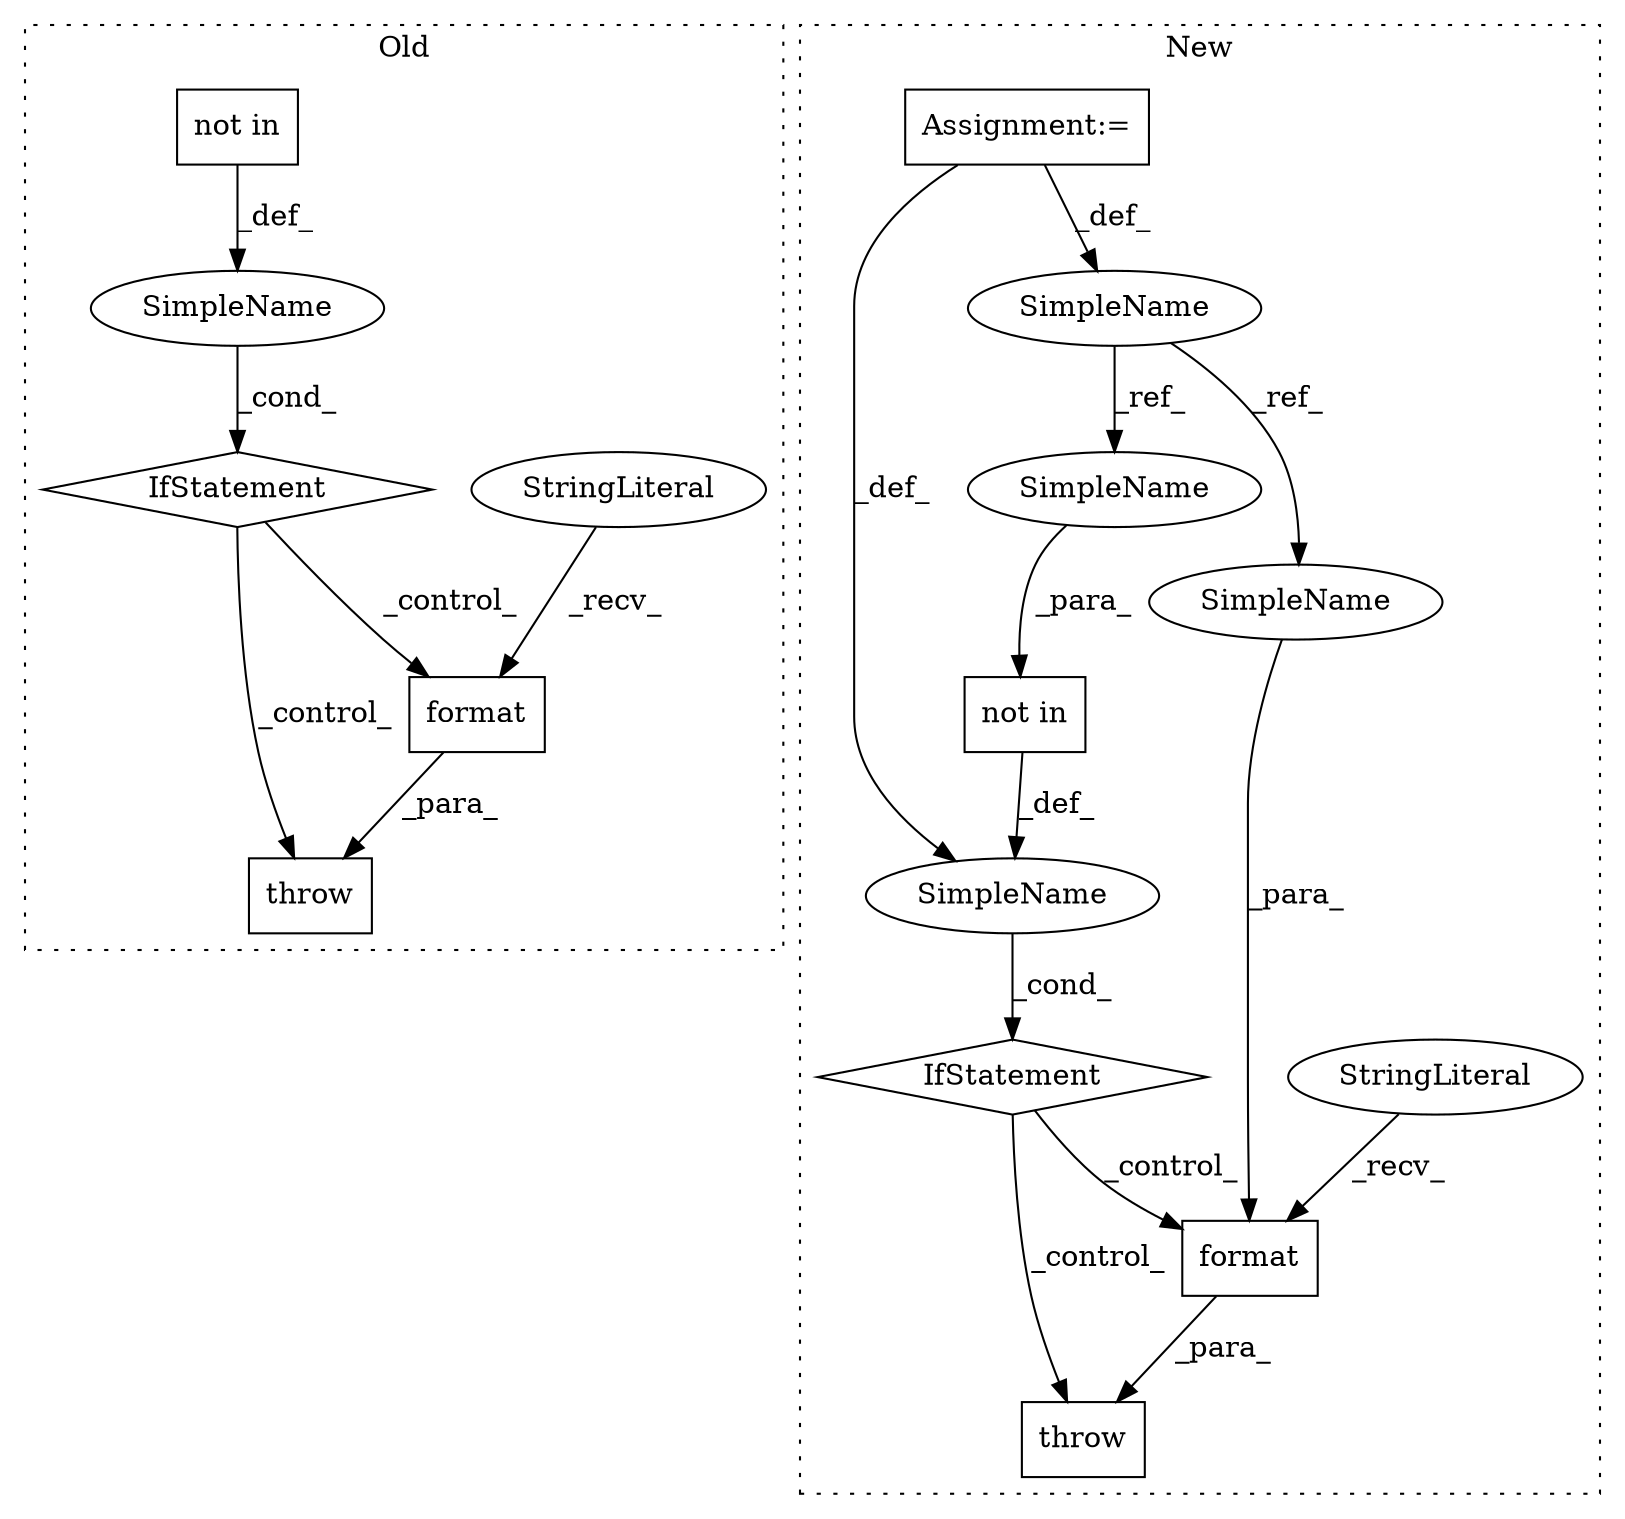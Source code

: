 digraph G {
subgraph cluster0 {
1 [label="format" a="32" s="6343,6396" l="7,1" shape="box"];
3 [label="StringLiteral" a="45" s="6310" l="32" shape="ellipse"];
5 [label="throw" a="53" s="6293" l="6" shape="box"];
6 [label="IfStatement" a="25" s="6213,6283" l="8,2" shape="diamond"];
7 [label="SimpleName" a="42" s="" l="" shape="ellipse"];
12 [label="not in" a="108" s="6221" l="62" shape="box"];
label = "Old";
style="dotted";
}
subgraph cluster1 {
2 [label="not in" a="108" s="6438" l="34" shape="box"];
4 [label="IfStatement" a="25" s="6430,6472" l="8,2" shape="diamond"];
8 [label="SimpleName" a="42" s="" l="" shape="ellipse"];
9 [label="throw" a="53" s="6482" l="6" shape="box"];
10 [label="format" a="32" s="6559,6593" l="7,1" shape="box"];
11 [label="StringLiteral" a="45" s="6499" l="59" shape="ellipse"];
13 [label="SimpleName" a="42" s="6359" l="18" shape="ellipse"];
14 [label="Assignment:=" a="7" s="6377" l="1" shape="box"];
15 [label="SimpleName" a="42" s="6454" l="18" shape="ellipse"];
16 [label="SimpleName" a="42" s="6575" l="18" shape="ellipse"];
label = "New";
style="dotted";
}
1 -> 5 [label="_para_"];
2 -> 8 [label="_def_"];
3 -> 1 [label="_recv_"];
4 -> 9 [label="_control_"];
4 -> 10 [label="_control_"];
6 -> 1 [label="_control_"];
6 -> 5 [label="_control_"];
7 -> 6 [label="_cond_"];
8 -> 4 [label="_cond_"];
10 -> 9 [label="_para_"];
11 -> 10 [label="_recv_"];
12 -> 7 [label="_def_"];
13 -> 15 [label="_ref_"];
13 -> 16 [label="_ref_"];
14 -> 8 [label="_def_"];
14 -> 13 [label="_def_"];
15 -> 2 [label="_para_"];
16 -> 10 [label="_para_"];
}